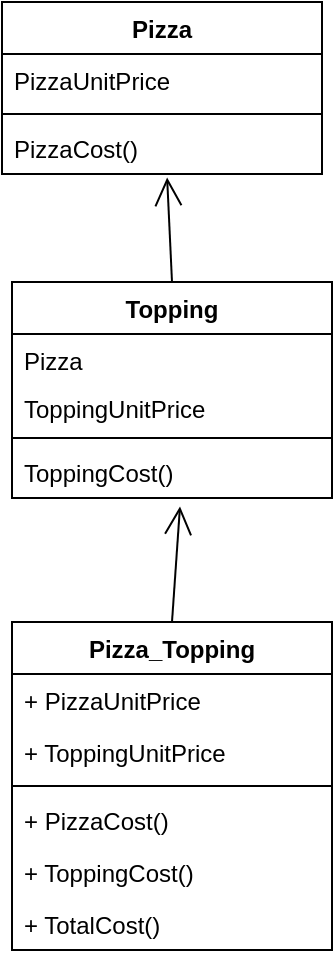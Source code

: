<mxfile version="16.2.4" type="github">
  <diagram id="LCL9z_aVnyKwO7Ei7s7c" name="Page-1">
    <mxGraphModel dx="1038" dy="539" grid="1" gridSize="10" guides="1" tooltips="1" connect="1" arrows="1" fold="1" page="1" pageScale="1" pageWidth="850" pageHeight="1100" math="0" shadow="0">
      <root>
        <mxCell id="0" />
        <mxCell id="1" parent="0" />
        <mxCell id="T1kzQnkKxD8fLmo2TSQT-1" value="Pizza" style="swimlane;fontStyle=1;align=center;verticalAlign=top;childLayout=stackLayout;horizontal=1;startSize=26;horizontalStack=0;resizeParent=1;resizeParentMax=0;resizeLast=0;collapsible=1;marginBottom=0;" vertex="1" parent="1">
          <mxGeometry x="260" y="40" width="160" height="86" as="geometry" />
        </mxCell>
        <mxCell id="T1kzQnkKxD8fLmo2TSQT-2" value="PizzaUnitPrice" style="text;strokeColor=none;fillColor=none;align=left;verticalAlign=top;spacingLeft=4;spacingRight=4;overflow=hidden;rotatable=0;points=[[0,0.5],[1,0.5]];portConstraint=eastwest;" vertex="1" parent="T1kzQnkKxD8fLmo2TSQT-1">
          <mxGeometry y="26" width="160" height="26" as="geometry" />
        </mxCell>
        <mxCell id="T1kzQnkKxD8fLmo2TSQT-3" value="" style="line;strokeWidth=1;fillColor=none;align=left;verticalAlign=middle;spacingTop=-1;spacingLeft=3;spacingRight=3;rotatable=0;labelPosition=right;points=[];portConstraint=eastwest;" vertex="1" parent="T1kzQnkKxD8fLmo2TSQT-1">
          <mxGeometry y="52" width="160" height="8" as="geometry" />
        </mxCell>
        <mxCell id="T1kzQnkKxD8fLmo2TSQT-4" value="PizzaCost()" style="text;strokeColor=none;fillColor=none;align=left;verticalAlign=top;spacingLeft=4;spacingRight=4;overflow=hidden;rotatable=0;points=[[0,0.5],[1,0.5]];portConstraint=eastwest;" vertex="1" parent="T1kzQnkKxD8fLmo2TSQT-1">
          <mxGeometry y="60" width="160" height="26" as="geometry" />
        </mxCell>
        <mxCell id="T1kzQnkKxD8fLmo2TSQT-5" value="Topping" style="swimlane;fontStyle=1;align=center;verticalAlign=top;childLayout=stackLayout;horizontal=1;startSize=26;horizontalStack=0;resizeParent=1;resizeParentMax=0;resizeLast=0;collapsible=1;marginBottom=0;" vertex="1" parent="1">
          <mxGeometry x="265" y="180" width="160" height="108" as="geometry" />
        </mxCell>
        <mxCell id="T1kzQnkKxD8fLmo2TSQT-6" value="Pizza " style="text;strokeColor=none;fillColor=none;align=left;verticalAlign=top;spacingLeft=4;spacingRight=4;overflow=hidden;rotatable=0;points=[[0,0.5],[1,0.5]];portConstraint=eastwest;" vertex="1" parent="T1kzQnkKxD8fLmo2TSQT-5">
          <mxGeometry y="26" width="160" height="24" as="geometry" />
        </mxCell>
        <mxCell id="T1kzQnkKxD8fLmo2TSQT-9" value="ToppingUnitPrice" style="text;strokeColor=none;fillColor=none;align=left;verticalAlign=top;spacingLeft=4;spacingRight=4;overflow=hidden;rotatable=0;points=[[0,0.5],[1,0.5]];portConstraint=eastwest;" vertex="1" parent="T1kzQnkKxD8fLmo2TSQT-5">
          <mxGeometry y="50" width="160" height="24" as="geometry" />
        </mxCell>
        <mxCell id="T1kzQnkKxD8fLmo2TSQT-7" value="" style="line;strokeWidth=1;fillColor=none;align=left;verticalAlign=middle;spacingTop=-1;spacingLeft=3;spacingRight=3;rotatable=0;labelPosition=right;points=[];portConstraint=eastwest;" vertex="1" parent="T1kzQnkKxD8fLmo2TSQT-5">
          <mxGeometry y="74" width="160" height="8" as="geometry" />
        </mxCell>
        <mxCell id="T1kzQnkKxD8fLmo2TSQT-8" value="ToppingCost()" style="text;strokeColor=none;fillColor=none;align=left;verticalAlign=top;spacingLeft=4;spacingRight=4;overflow=hidden;rotatable=0;points=[[0,0.5],[1,0.5]];portConstraint=eastwest;" vertex="1" parent="T1kzQnkKxD8fLmo2TSQT-5">
          <mxGeometry y="82" width="160" height="26" as="geometry" />
        </mxCell>
        <mxCell id="T1kzQnkKxD8fLmo2TSQT-10" value="" style="endArrow=open;endFill=1;endSize=12;html=1;rounded=0;exitX=0.5;exitY=0;exitDx=0;exitDy=0;entryX=0.516;entryY=1.069;entryDx=0;entryDy=0;entryPerimeter=0;" edge="1" parent="1" source="T1kzQnkKxD8fLmo2TSQT-5" target="T1kzQnkKxD8fLmo2TSQT-4">
          <mxGeometry width="160" relative="1" as="geometry">
            <mxPoint x="340" y="280" as="sourcePoint" />
            <mxPoint x="500" y="280" as="targetPoint" />
          </mxGeometry>
        </mxCell>
        <mxCell id="T1kzQnkKxD8fLmo2TSQT-11" value="Pizza_Topping" style="swimlane;fontStyle=1;align=center;verticalAlign=top;childLayout=stackLayout;horizontal=1;startSize=26;horizontalStack=0;resizeParent=1;resizeParentMax=0;resizeLast=0;collapsible=1;marginBottom=0;" vertex="1" parent="1">
          <mxGeometry x="265" y="350" width="160" height="164" as="geometry" />
        </mxCell>
        <mxCell id="T1kzQnkKxD8fLmo2TSQT-12" value="+ PizzaUnitPrice&#xa;" style="text;strokeColor=none;fillColor=none;align=left;verticalAlign=top;spacingLeft=4;spacingRight=4;overflow=hidden;rotatable=0;points=[[0,0.5],[1,0.5]];portConstraint=eastwest;" vertex="1" parent="T1kzQnkKxD8fLmo2TSQT-11">
          <mxGeometry y="26" width="160" height="26" as="geometry" />
        </mxCell>
        <mxCell id="T1kzQnkKxD8fLmo2TSQT-17" value="+ ToppingUnitPrice&#xa;" style="text;strokeColor=none;fillColor=none;align=left;verticalAlign=top;spacingLeft=4;spacingRight=4;overflow=hidden;rotatable=0;points=[[0,0.5],[1,0.5]];portConstraint=eastwest;" vertex="1" parent="T1kzQnkKxD8fLmo2TSQT-11">
          <mxGeometry y="52" width="160" height="26" as="geometry" />
        </mxCell>
        <mxCell id="T1kzQnkKxD8fLmo2TSQT-13" value="" style="line;strokeWidth=1;fillColor=none;align=left;verticalAlign=middle;spacingTop=-1;spacingLeft=3;spacingRight=3;rotatable=0;labelPosition=right;points=[];portConstraint=eastwest;" vertex="1" parent="T1kzQnkKxD8fLmo2TSQT-11">
          <mxGeometry y="78" width="160" height="8" as="geometry" />
        </mxCell>
        <mxCell id="T1kzQnkKxD8fLmo2TSQT-14" value="+ PizzaCost()" style="text;strokeColor=none;fillColor=none;align=left;verticalAlign=top;spacingLeft=4;spacingRight=4;overflow=hidden;rotatable=0;points=[[0,0.5],[1,0.5]];portConstraint=eastwest;" vertex="1" parent="T1kzQnkKxD8fLmo2TSQT-11">
          <mxGeometry y="86" width="160" height="26" as="geometry" />
        </mxCell>
        <mxCell id="T1kzQnkKxD8fLmo2TSQT-18" value="+ ToppingCost()" style="text;strokeColor=none;fillColor=none;align=left;verticalAlign=top;spacingLeft=4;spacingRight=4;overflow=hidden;rotatable=0;points=[[0,0.5],[1,0.5]];portConstraint=eastwest;" vertex="1" parent="T1kzQnkKxD8fLmo2TSQT-11">
          <mxGeometry y="112" width="160" height="26" as="geometry" />
        </mxCell>
        <mxCell id="T1kzQnkKxD8fLmo2TSQT-19" value="+ TotalCost()" style="text;strokeColor=none;fillColor=none;align=left;verticalAlign=top;spacingLeft=4;spacingRight=4;overflow=hidden;rotatable=0;points=[[0,0.5],[1,0.5]];portConstraint=eastwest;" vertex="1" parent="T1kzQnkKxD8fLmo2TSQT-11">
          <mxGeometry y="138" width="160" height="26" as="geometry" />
        </mxCell>
        <mxCell id="T1kzQnkKxD8fLmo2TSQT-16" value="" style="endArrow=open;endFill=1;endSize=12;html=1;rounded=0;exitX=0.5;exitY=0;exitDx=0;exitDy=0;entryX=0.525;entryY=1.162;entryDx=0;entryDy=0;entryPerimeter=0;" edge="1" parent="1" source="T1kzQnkKxD8fLmo2TSQT-11" target="T1kzQnkKxD8fLmo2TSQT-8">
          <mxGeometry width="160" relative="1" as="geometry">
            <mxPoint x="335" y="230" as="sourcePoint" />
            <mxPoint x="335" y="290" as="targetPoint" />
          </mxGeometry>
        </mxCell>
      </root>
    </mxGraphModel>
  </diagram>
</mxfile>
